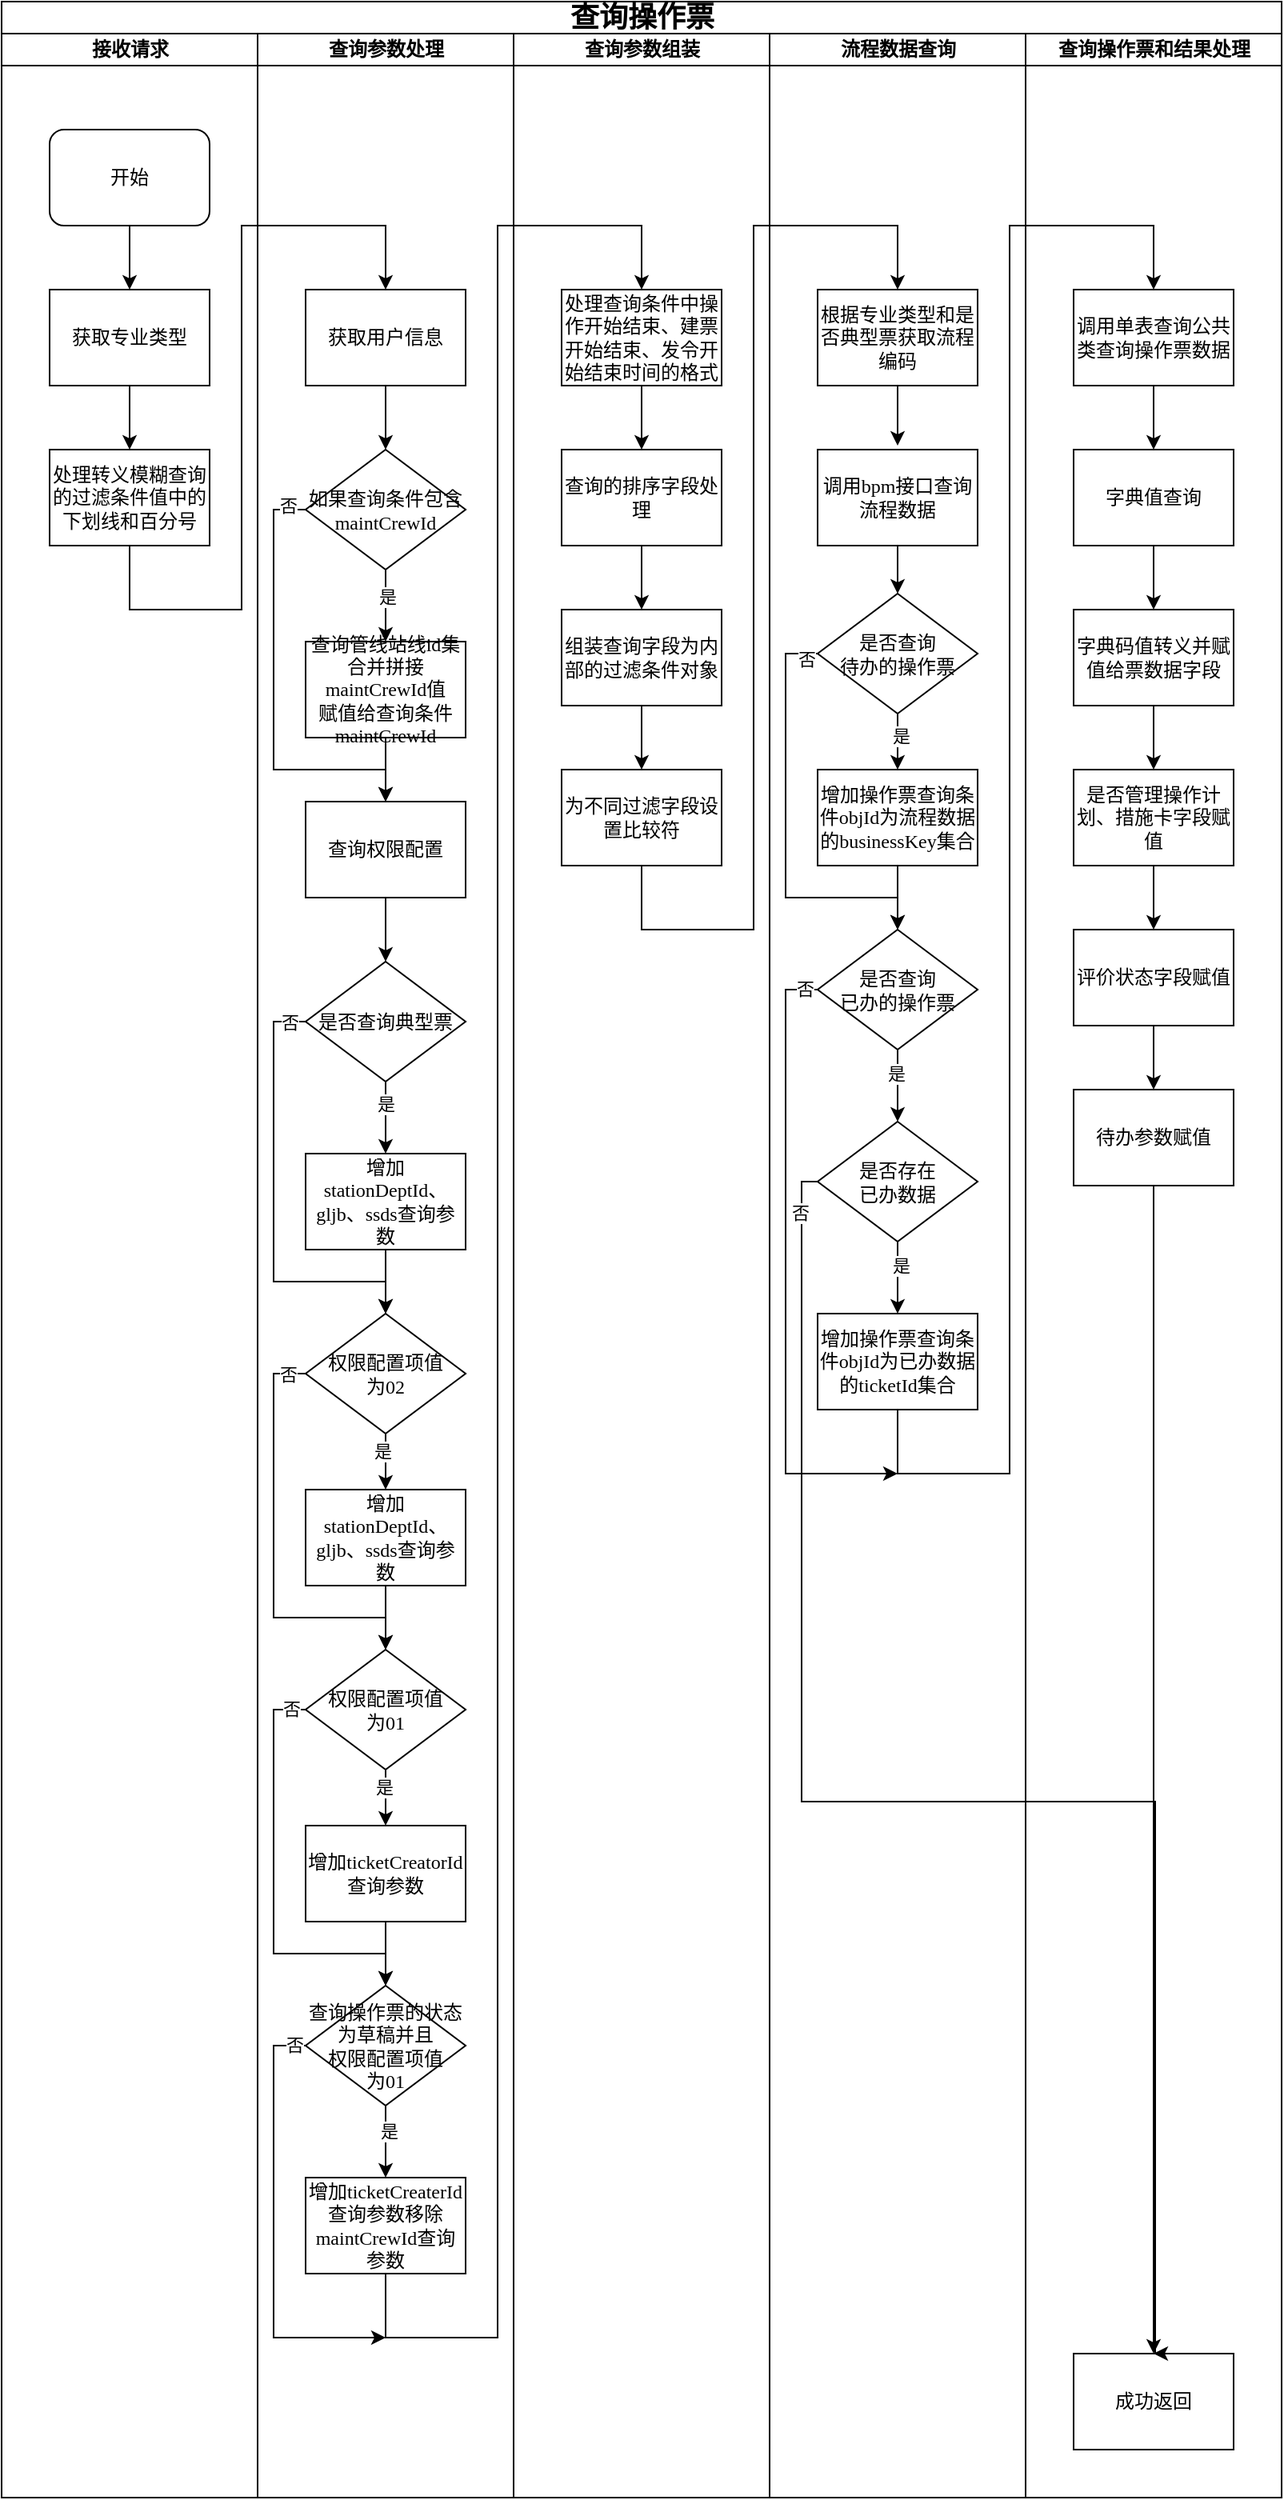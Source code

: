 <mxfile version="26.2.4">
  <diagram name="第 1 页" id="e4W_3sR-a_VoUOlLeuCO">
    <mxGraphModel dx="1044" dy="562" grid="1" gridSize="10" guides="1" tooltips="1" connect="1" arrows="1" fold="1" page="1" pageScale="1" pageWidth="827" pageHeight="1169" math="0" shadow="0">
      <root>
        <mxCell id="0" />
        <mxCell id="1" parent="0" />
        <mxCell id="TI9ZjkQTnFcf6npP82LY-1" value="&lt;font style=&quot;font-size: 18px;&quot;&gt;查询操作票&lt;/font&gt;" style="swimlane;html=1;childLayout=stackLayout;startSize=20;rounded=0;shadow=0;labelBackgroundColor=none;strokeWidth=1;fontFamily=Verdana;fontSize=8;align=center;" vertex="1" parent="1">
          <mxGeometry x="70" y="30" width="800" height="1560" as="geometry" />
        </mxCell>
        <mxCell id="TI9ZjkQTnFcf6npP82LY-2" value="接收请求" style="swimlane;html=1;startSize=20;" vertex="1" parent="TI9ZjkQTnFcf6npP82LY-1">
          <mxGeometry y="20" width="160" height="1540" as="geometry">
            <mxRectangle y="20" width="40" height="730" as="alternateBounds" />
          </mxGeometry>
        </mxCell>
        <mxCell id="TI9ZjkQTnFcf6npP82LY-3" style="edgeStyle=orthogonalEdgeStyle;rounded=0;orthogonalLoop=1;jettySize=auto;html=1;exitX=0.5;exitY=1;exitDx=0;exitDy=0;entryX=0.5;entryY=0;entryDx=0;entryDy=0;" edge="1" parent="TI9ZjkQTnFcf6npP82LY-2" source="TI9ZjkQTnFcf6npP82LY-4" target="TI9ZjkQTnFcf6npP82LY-10">
          <mxGeometry relative="1" as="geometry">
            <mxPoint x="70" y="167.5" as="targetPoint" />
          </mxGeometry>
        </mxCell>
        <mxCell id="TI9ZjkQTnFcf6npP82LY-4" value="&lt;font style=&quot;font-size: 12px;&quot;&gt;开始&lt;/font&gt;" style="rounded=1;whiteSpace=wrap;html=1;shadow=0;labelBackgroundColor=none;strokeWidth=1;fontFamily=Verdana;fontSize=8;align=center;" vertex="1" parent="TI9ZjkQTnFcf6npP82LY-2">
          <mxGeometry x="30" y="60" width="100" height="60" as="geometry" />
        </mxCell>
        <mxCell id="TI9ZjkQTnFcf6npP82LY-134" style="edgeStyle=orthogonalEdgeStyle;rounded=0;orthogonalLoop=1;jettySize=auto;html=1;exitX=0.5;exitY=1;exitDx=0;exitDy=0;entryX=0.5;entryY=0;entryDx=0;entryDy=0;" edge="1" parent="TI9ZjkQTnFcf6npP82LY-2" source="TI9ZjkQTnFcf6npP82LY-10" target="TI9ZjkQTnFcf6npP82LY-68">
          <mxGeometry relative="1" as="geometry" />
        </mxCell>
        <mxCell id="TI9ZjkQTnFcf6npP82LY-10" value="&lt;span style=&quot;font-size: 12px;&quot;&gt;获取专业类型&lt;/span&gt;" style="whiteSpace=wrap;html=1;fontSize=8;fontFamily=Verdana;rounded=0;shadow=0;labelBackgroundColor=none;strokeWidth=1;" vertex="1" parent="TI9ZjkQTnFcf6npP82LY-2">
          <mxGeometry x="30" y="160" width="100" height="60" as="geometry" />
        </mxCell>
        <mxCell id="TI9ZjkQTnFcf6npP82LY-68" value="&lt;div&gt;&lt;span style=&quot;font-size: 12px; background-color: transparent; color: light-dark(rgb(0, 0, 0), rgb(255, 255, 255));&quot;&gt;处理转义模糊查询的过滤条件值中的下划线和百分号&lt;/span&gt;&lt;/div&gt;" style="whiteSpace=wrap;html=1;fontSize=8;fontFamily=Verdana;rounded=0;shadow=0;labelBackgroundColor=none;strokeWidth=1;" vertex="1" parent="TI9ZjkQTnFcf6npP82LY-2">
          <mxGeometry x="30" y="260" width="100" height="60" as="geometry" />
        </mxCell>
        <mxCell id="TI9ZjkQTnFcf6npP82LY-11" value="查询参数处理" style="swimlane;html=1;startSize=20;" vertex="1" parent="TI9ZjkQTnFcf6npP82LY-1">
          <mxGeometry x="160" y="20" width="160" height="1540" as="geometry" />
        </mxCell>
        <mxCell id="TI9ZjkQTnFcf6npP82LY-108" style="edgeStyle=orthogonalEdgeStyle;rounded=0;orthogonalLoop=1;jettySize=auto;html=1;exitX=0.5;exitY=1;exitDx=0;exitDy=0;" edge="1" parent="TI9ZjkQTnFcf6npP82LY-11" source="TI9ZjkQTnFcf6npP82LY-69" target="TI9ZjkQTnFcf6npP82LY-107">
          <mxGeometry relative="1" as="geometry" />
        </mxCell>
        <mxCell id="TI9ZjkQTnFcf6npP82LY-69" value="&lt;span style=&quot;font-size: 12px;&quot;&gt;获取用户信息&lt;/span&gt;" style="whiteSpace=wrap;html=1;fontSize=8;fontFamily=Verdana;rounded=0;shadow=0;labelBackgroundColor=none;strokeWidth=1;" vertex="1" parent="TI9ZjkQTnFcf6npP82LY-11">
          <mxGeometry x="30" y="160" width="100" height="60" as="geometry" />
        </mxCell>
        <mxCell id="TI9ZjkQTnFcf6npP82LY-77" style="edgeStyle=orthogonalEdgeStyle;rounded=0;orthogonalLoop=1;jettySize=auto;html=1;exitX=0.5;exitY=1;exitDx=0;exitDy=0;entryX=0.5;entryY=0;entryDx=0;entryDy=0;" edge="1" parent="TI9ZjkQTnFcf6npP82LY-11" source="TI9ZjkQTnFcf6npP82LY-73" target="TI9ZjkQTnFcf6npP82LY-76">
          <mxGeometry relative="1" as="geometry" />
        </mxCell>
        <mxCell id="TI9ZjkQTnFcf6npP82LY-73" value="&lt;span style=&quot;font-size: 12px;&quot;&gt;查询权限配置&lt;/span&gt;" style="whiteSpace=wrap;html=1;fontSize=8;fontFamily=Verdana;rounded=0;shadow=0;labelBackgroundColor=none;strokeWidth=1;" vertex="1" parent="TI9ZjkQTnFcf6npP82LY-11">
          <mxGeometry x="30" y="480" width="100" height="60" as="geometry" />
        </mxCell>
        <mxCell id="TI9ZjkQTnFcf6npP82LY-79" style="edgeStyle=orthogonalEdgeStyle;rounded=0;orthogonalLoop=1;jettySize=auto;html=1;exitX=0.5;exitY=1;exitDx=0;exitDy=0;" edge="1" parent="TI9ZjkQTnFcf6npP82LY-11" source="TI9ZjkQTnFcf6npP82LY-76" target="TI9ZjkQTnFcf6npP82LY-78">
          <mxGeometry relative="1" as="geometry" />
        </mxCell>
        <mxCell id="TI9ZjkQTnFcf6npP82LY-80" value="是" style="edgeLabel;html=1;align=center;verticalAlign=middle;resizable=0;points=[];" vertex="1" connectable="0" parent="TI9ZjkQTnFcf6npP82LY-79">
          <mxGeometry x="-0.396" relative="1" as="geometry">
            <mxPoint as="offset" />
          </mxGeometry>
        </mxCell>
        <mxCell id="TI9ZjkQTnFcf6npP82LY-86" style="edgeStyle=orthogonalEdgeStyle;rounded=0;orthogonalLoop=1;jettySize=auto;html=1;exitX=0;exitY=0.5;exitDx=0;exitDy=0;entryX=0.5;entryY=0;entryDx=0;entryDy=0;" edge="1" parent="TI9ZjkQTnFcf6npP82LY-11" source="TI9ZjkQTnFcf6npP82LY-76" target="TI9ZjkQTnFcf6npP82LY-82">
          <mxGeometry relative="1" as="geometry">
            <mxPoint x="80" y="910" as="targetPoint" />
            <Array as="points">
              <mxPoint x="10" y="618" />
              <mxPoint x="10" y="780" />
              <mxPoint x="80" y="780" />
            </Array>
          </mxGeometry>
        </mxCell>
        <mxCell id="TI9ZjkQTnFcf6npP82LY-87" value="否" style="edgeLabel;html=1;align=center;verticalAlign=middle;resizable=0;points=[];" vertex="1" connectable="0" parent="TI9ZjkQTnFcf6npP82LY-86">
          <mxGeometry x="-0.922" relative="1" as="geometry">
            <mxPoint as="offset" />
          </mxGeometry>
        </mxCell>
        <mxCell id="TI9ZjkQTnFcf6npP82LY-76" value="&lt;span style=&quot;font-size: 12px;&quot;&gt;是否查询典型票&lt;/span&gt;" style="rhombus;whiteSpace=wrap;html=1;rounded=0;shadow=0;labelBackgroundColor=none;strokeWidth=1;fontFamily=Verdana;fontSize=8;align=center;" vertex="1" parent="TI9ZjkQTnFcf6npP82LY-11">
          <mxGeometry x="30" y="580" width="100" height="75" as="geometry" />
        </mxCell>
        <mxCell id="TI9ZjkQTnFcf6npP82LY-83" style="edgeStyle=orthogonalEdgeStyle;rounded=0;orthogonalLoop=1;jettySize=auto;html=1;exitX=0.5;exitY=1;exitDx=0;exitDy=0;" edge="1" parent="TI9ZjkQTnFcf6npP82LY-11" source="TI9ZjkQTnFcf6npP82LY-78" target="TI9ZjkQTnFcf6npP82LY-82">
          <mxGeometry relative="1" as="geometry" />
        </mxCell>
        <mxCell id="TI9ZjkQTnFcf6npP82LY-78" value="&lt;span style=&quot;font-size: 12px;&quot;&gt;增加stationDeptId、gljb、ssds查询参数&lt;/span&gt;" style="whiteSpace=wrap;html=1;fontSize=8;fontFamily=Verdana;rounded=0;shadow=0;labelBackgroundColor=none;strokeWidth=1;" vertex="1" parent="TI9ZjkQTnFcf6npP82LY-11">
          <mxGeometry x="30" y="700" width="100" height="60" as="geometry" />
        </mxCell>
        <mxCell id="TI9ZjkQTnFcf6npP82LY-85" style="edgeStyle=orthogonalEdgeStyle;rounded=0;orthogonalLoop=1;jettySize=auto;html=1;exitX=0.5;exitY=1;exitDx=0;exitDy=0;" edge="1" parent="TI9ZjkQTnFcf6npP82LY-11" source="TI9ZjkQTnFcf6npP82LY-82">
          <mxGeometry relative="1" as="geometry">
            <mxPoint x="80" y="910" as="targetPoint" />
          </mxGeometry>
        </mxCell>
        <mxCell id="TI9ZjkQTnFcf6npP82LY-92" value="是" style="edgeLabel;html=1;align=center;verticalAlign=middle;resizable=0;points=[];" vertex="1" connectable="0" parent="TI9ZjkQTnFcf6npP82LY-85">
          <mxGeometry x="-0.394" y="-2" relative="1" as="geometry">
            <mxPoint as="offset" />
          </mxGeometry>
        </mxCell>
        <mxCell id="TI9ZjkQTnFcf6npP82LY-91" style="edgeStyle=orthogonalEdgeStyle;rounded=0;orthogonalLoop=1;jettySize=auto;html=1;exitX=0;exitY=0.5;exitDx=0;exitDy=0;entryX=0.5;entryY=0;entryDx=0;entryDy=0;" edge="1" parent="TI9ZjkQTnFcf6npP82LY-11" source="TI9ZjkQTnFcf6npP82LY-82" target="TI9ZjkQTnFcf6npP82LY-88">
          <mxGeometry relative="1" as="geometry">
            <Array as="points">
              <mxPoint x="10" y="838" />
              <mxPoint x="10" y="990" />
              <mxPoint x="80" y="990" />
            </Array>
          </mxGeometry>
        </mxCell>
        <mxCell id="TI9ZjkQTnFcf6npP82LY-93" value="否" style="edgeLabel;html=1;align=center;verticalAlign=middle;resizable=0;points=[];" vertex="1" connectable="0" parent="TI9ZjkQTnFcf6npP82LY-91">
          <mxGeometry x="-0.912" relative="1" as="geometry">
            <mxPoint as="offset" />
          </mxGeometry>
        </mxCell>
        <mxCell id="TI9ZjkQTnFcf6npP82LY-82" value="&lt;span style=&quot;font-size: 12px;&quot;&gt;权限配置项值&lt;/span&gt;&lt;div&gt;&lt;span style=&quot;font-size: 12px;&quot;&gt;为02&lt;/span&gt;&lt;/div&gt;" style="rhombus;whiteSpace=wrap;html=1;rounded=0;shadow=0;labelBackgroundColor=none;strokeWidth=1;fontFamily=Verdana;fontSize=8;align=center;" vertex="1" parent="TI9ZjkQTnFcf6npP82LY-11">
          <mxGeometry x="30" y="800" width="100" height="75" as="geometry" />
        </mxCell>
        <mxCell id="TI9ZjkQTnFcf6npP82LY-89" style="edgeStyle=orthogonalEdgeStyle;rounded=0;orthogonalLoop=1;jettySize=auto;html=1;exitX=0.5;exitY=1;exitDx=0;exitDy=0;entryX=0.5;entryY=0;entryDx=0;entryDy=0;" edge="1" parent="TI9ZjkQTnFcf6npP82LY-11" source="TI9ZjkQTnFcf6npP82LY-84" target="TI9ZjkQTnFcf6npP82LY-88">
          <mxGeometry relative="1" as="geometry" />
        </mxCell>
        <mxCell id="TI9ZjkQTnFcf6npP82LY-84" value="&lt;span style=&quot;font-size: 12px;&quot;&gt;增加stationDeptId、gljb、ssds查询参数&lt;/span&gt;" style="whiteSpace=wrap;html=1;fontSize=8;fontFamily=Verdana;rounded=0;shadow=0;labelBackgroundColor=none;strokeWidth=1;" vertex="1" parent="TI9ZjkQTnFcf6npP82LY-11">
          <mxGeometry x="30" y="910" width="100" height="60" as="geometry" />
        </mxCell>
        <mxCell id="TI9ZjkQTnFcf6npP82LY-94" style="edgeStyle=orthogonalEdgeStyle;rounded=0;orthogonalLoop=1;jettySize=auto;html=1;exitX=0.5;exitY=1;exitDx=0;exitDy=0;entryX=0.5;entryY=0;entryDx=0;entryDy=0;" edge="1" parent="TI9ZjkQTnFcf6npP82LY-11" source="TI9ZjkQTnFcf6npP82LY-88" target="TI9ZjkQTnFcf6npP82LY-90">
          <mxGeometry relative="1" as="geometry" />
        </mxCell>
        <mxCell id="TI9ZjkQTnFcf6npP82LY-95" value="是" style="edgeLabel;html=1;align=center;verticalAlign=middle;resizable=0;points=[];" vertex="1" connectable="0" parent="TI9ZjkQTnFcf6npP82LY-94">
          <mxGeometry x="-0.394" y="-1" relative="1" as="geometry">
            <mxPoint as="offset" />
          </mxGeometry>
        </mxCell>
        <mxCell id="TI9ZjkQTnFcf6npP82LY-98" style="edgeStyle=orthogonalEdgeStyle;rounded=0;orthogonalLoop=1;jettySize=auto;html=1;exitX=0;exitY=0.5;exitDx=0;exitDy=0;entryX=0.5;entryY=0;entryDx=0;entryDy=0;" edge="1" parent="TI9ZjkQTnFcf6npP82LY-11" source="TI9ZjkQTnFcf6npP82LY-88" target="TI9ZjkQTnFcf6npP82LY-96">
          <mxGeometry relative="1" as="geometry">
            <Array as="points">
              <mxPoint x="10" y="1048" />
              <mxPoint x="10" y="1200" />
              <mxPoint x="80" y="1200" />
            </Array>
          </mxGeometry>
        </mxCell>
        <mxCell id="TI9ZjkQTnFcf6npP82LY-99" value="否" style="edgeLabel;html=1;align=center;verticalAlign=middle;resizable=0;points=[];" vertex="1" connectable="0" parent="TI9ZjkQTnFcf6npP82LY-98">
          <mxGeometry x="-0.927" y="-1" relative="1" as="geometry">
            <mxPoint as="offset" />
          </mxGeometry>
        </mxCell>
        <mxCell id="TI9ZjkQTnFcf6npP82LY-88" value="&lt;span style=&quot;font-size: 12px;&quot;&gt;权限配置项值&lt;/span&gt;&lt;div&gt;&lt;span style=&quot;font-size: 12px;&quot;&gt;为01&lt;/span&gt;&lt;/div&gt;" style="rhombus;whiteSpace=wrap;html=1;rounded=0;shadow=0;labelBackgroundColor=none;strokeWidth=1;fontFamily=Verdana;fontSize=8;align=center;" vertex="1" parent="TI9ZjkQTnFcf6npP82LY-11">
          <mxGeometry x="30" y="1010" width="100" height="75" as="geometry" />
        </mxCell>
        <mxCell id="TI9ZjkQTnFcf6npP82LY-97" style="edgeStyle=orthogonalEdgeStyle;rounded=0;orthogonalLoop=1;jettySize=auto;html=1;exitX=0.5;exitY=1;exitDx=0;exitDy=0;entryX=0.5;entryY=0;entryDx=0;entryDy=0;" edge="1" parent="TI9ZjkQTnFcf6npP82LY-11" source="TI9ZjkQTnFcf6npP82LY-90" target="TI9ZjkQTnFcf6npP82LY-96">
          <mxGeometry relative="1" as="geometry" />
        </mxCell>
        <mxCell id="TI9ZjkQTnFcf6npP82LY-90" value="&lt;span style=&quot;font-size: 12px;&quot;&gt;增加ticketCreatorId查询参数&lt;/span&gt;" style="whiteSpace=wrap;html=1;fontSize=8;fontFamily=Verdana;rounded=0;shadow=0;labelBackgroundColor=none;strokeWidth=1;" vertex="1" parent="TI9ZjkQTnFcf6npP82LY-11">
          <mxGeometry x="30" y="1120" width="100" height="60" as="geometry" />
        </mxCell>
        <mxCell id="TI9ZjkQTnFcf6npP82LY-101" style="edgeStyle=orthogonalEdgeStyle;rounded=0;orthogonalLoop=1;jettySize=auto;html=1;exitX=0.5;exitY=1;exitDx=0;exitDy=0;entryX=0.5;entryY=0;entryDx=0;entryDy=0;" edge="1" parent="TI9ZjkQTnFcf6npP82LY-11" source="TI9ZjkQTnFcf6npP82LY-96" target="TI9ZjkQTnFcf6npP82LY-100">
          <mxGeometry relative="1" as="geometry" />
        </mxCell>
        <mxCell id="TI9ZjkQTnFcf6npP82LY-102" value="是" style="edgeLabel;html=1;align=center;verticalAlign=middle;resizable=0;points=[];" vertex="1" connectable="0" parent="TI9ZjkQTnFcf6npP82LY-101">
          <mxGeometry x="-0.307" y="2" relative="1" as="geometry">
            <mxPoint as="offset" />
          </mxGeometry>
        </mxCell>
        <mxCell id="TI9ZjkQTnFcf6npP82LY-105" style="edgeStyle=orthogonalEdgeStyle;rounded=0;orthogonalLoop=1;jettySize=auto;html=1;exitX=0;exitY=0.5;exitDx=0;exitDy=0;" edge="1" parent="TI9ZjkQTnFcf6npP82LY-11" source="TI9ZjkQTnFcf6npP82LY-96">
          <mxGeometry relative="1" as="geometry">
            <mxPoint x="80" y="1440" as="targetPoint" />
            <Array as="points">
              <mxPoint x="10" y="1258" />
              <mxPoint x="10" y="1440" />
            </Array>
          </mxGeometry>
        </mxCell>
        <mxCell id="TI9ZjkQTnFcf6npP82LY-106" value="否" style="edgeLabel;html=1;align=center;verticalAlign=middle;resizable=0;points=[];" vertex="1" connectable="0" parent="TI9ZjkQTnFcf6npP82LY-105">
          <mxGeometry x="-0.944" y="-1" relative="1" as="geometry">
            <mxPoint as="offset" />
          </mxGeometry>
        </mxCell>
        <mxCell id="TI9ZjkQTnFcf6npP82LY-96" value="&lt;span style=&quot;font-size: 12px;&quot;&gt;查询操作票的状态为草稿并且&lt;/span&gt;&lt;div&gt;&lt;span style=&quot;font-size: 12px;&quot;&gt;权限配置项值&lt;/span&gt;&lt;div&gt;&lt;span style=&quot;font-size: 12px;&quot;&gt;为01&lt;/span&gt;&lt;/div&gt;&lt;/div&gt;" style="rhombus;whiteSpace=wrap;html=1;rounded=0;shadow=0;labelBackgroundColor=none;strokeWidth=1;fontFamily=Verdana;fontSize=8;align=center;" vertex="1" parent="TI9ZjkQTnFcf6npP82LY-11">
          <mxGeometry x="30" y="1220" width="100" height="75" as="geometry" />
        </mxCell>
        <mxCell id="TI9ZjkQTnFcf6npP82LY-100" value="&lt;span style=&quot;font-size: 12px;&quot;&gt;增加&lt;/span&gt;&lt;span style=&quot;background-color: transparent; color: light-dark(rgb(0, 0, 0), rgb(255, 255, 255)); font-size: 12px;&quot;&gt;ticketCreaterId查询参数&lt;/span&gt;&lt;span style=&quot;background-color: transparent; color: light-dark(rgb(0, 0, 0), rgb(255, 255, 255)); font-size: 12px;&quot;&gt;移除maintCrewId查询参数&lt;/span&gt;" style="whiteSpace=wrap;html=1;fontSize=8;fontFamily=Verdana;rounded=0;shadow=0;labelBackgroundColor=none;strokeWidth=1;" vertex="1" parent="TI9ZjkQTnFcf6npP82LY-11">
          <mxGeometry x="30" y="1340" width="100" height="60" as="geometry" />
        </mxCell>
        <mxCell id="TI9ZjkQTnFcf6npP82LY-111" style="edgeStyle=orthogonalEdgeStyle;rounded=0;orthogonalLoop=1;jettySize=auto;html=1;exitX=0.5;exitY=1;exitDx=0;exitDy=0;" edge="1" parent="TI9ZjkQTnFcf6npP82LY-11" source="TI9ZjkQTnFcf6npP82LY-107" target="TI9ZjkQTnFcf6npP82LY-110">
          <mxGeometry relative="1" as="geometry" />
        </mxCell>
        <mxCell id="TI9ZjkQTnFcf6npP82LY-112" value="是" style="edgeLabel;html=1;align=center;verticalAlign=middle;resizable=0;points=[];" vertex="1" connectable="0" parent="TI9ZjkQTnFcf6npP82LY-111">
          <mxGeometry x="-0.271" y="1" relative="1" as="geometry">
            <mxPoint as="offset" />
          </mxGeometry>
        </mxCell>
        <mxCell id="TI9ZjkQTnFcf6npP82LY-117" style="edgeStyle=orthogonalEdgeStyle;rounded=0;orthogonalLoop=1;jettySize=auto;html=1;exitX=0;exitY=0.5;exitDx=0;exitDy=0;entryX=0.5;entryY=0;entryDx=0;entryDy=0;" edge="1" parent="TI9ZjkQTnFcf6npP82LY-11" source="TI9ZjkQTnFcf6npP82LY-107" target="TI9ZjkQTnFcf6npP82LY-73">
          <mxGeometry relative="1" as="geometry">
            <Array as="points">
              <mxPoint x="10" y="298" />
              <mxPoint x="10" y="460" />
              <mxPoint x="80" y="460" />
            </Array>
          </mxGeometry>
        </mxCell>
        <mxCell id="TI9ZjkQTnFcf6npP82LY-118" value="否" style="edgeLabel;html=1;align=center;verticalAlign=middle;resizable=0;points=[];" vertex="1" connectable="0" parent="TI9ZjkQTnFcf6npP82LY-117">
          <mxGeometry x="-0.915" y="-3" relative="1" as="geometry">
            <mxPoint as="offset" />
          </mxGeometry>
        </mxCell>
        <mxCell id="TI9ZjkQTnFcf6npP82LY-107" value="&lt;span style=&quot;font-size: 12px;&quot;&gt;如果查询条件包含&lt;/span&gt;&lt;div&gt;&lt;span style=&quot;font-size: 12px;&quot;&gt;maintCrewId&lt;/span&gt;&lt;/div&gt;" style="rhombus;whiteSpace=wrap;html=1;rounded=0;shadow=0;labelBackgroundColor=none;strokeWidth=1;fontFamily=Verdana;fontSize=8;align=center;" vertex="1" parent="TI9ZjkQTnFcf6npP82LY-11">
          <mxGeometry x="30" y="260" width="100" height="75" as="geometry" />
        </mxCell>
        <mxCell id="TI9ZjkQTnFcf6npP82LY-116" style="edgeStyle=orthogonalEdgeStyle;rounded=0;orthogonalLoop=1;jettySize=auto;html=1;exitX=0.5;exitY=1;exitDx=0;exitDy=0;entryX=0.5;entryY=0;entryDx=0;entryDy=0;" edge="1" parent="TI9ZjkQTnFcf6npP82LY-11" source="TI9ZjkQTnFcf6npP82LY-110" target="TI9ZjkQTnFcf6npP82LY-73">
          <mxGeometry relative="1" as="geometry" />
        </mxCell>
        <mxCell id="TI9ZjkQTnFcf6npP82LY-110" value="&lt;span style=&quot;font-size: 12px;&quot;&gt;查询管线站线id集合&lt;/span&gt;&lt;span style=&quot;font-size: 12px; background-color: transparent; color: light-dark(rgb(0, 0, 0), rgb(255, 255, 255));&quot;&gt;并拼接&lt;/span&gt;&lt;span style=&quot;font-size: 12px;&quot;&gt;maintCrewId值&lt;/span&gt;&lt;div&gt;&lt;span style=&quot;font-size: 12px;&quot;&gt;赋值给查询条件&lt;/span&gt;&lt;span style=&quot;font-size: 12px; background-color: transparent; color: light-dark(rgb(0, 0, 0), rgb(255, 255, 255));&quot;&gt;maintCrewId&lt;/span&gt;&lt;/div&gt;" style="whiteSpace=wrap;html=1;fontSize=8;fontFamily=Verdana;rounded=0;shadow=0;labelBackgroundColor=none;strokeWidth=1;" vertex="1" parent="TI9ZjkQTnFcf6npP82LY-11">
          <mxGeometry x="30" y="380" width="100" height="60" as="geometry" />
        </mxCell>
        <mxCell id="TI9ZjkQTnFcf6npP82LY-21" value="查询参数组装" style="swimlane;html=1;startSize=20;" vertex="1" parent="TI9ZjkQTnFcf6npP82LY-1">
          <mxGeometry x="320" y="20" width="160" height="1540" as="geometry" />
        </mxCell>
        <mxCell id="TI9ZjkQTnFcf6npP82LY-120" style="edgeStyle=orthogonalEdgeStyle;rounded=0;orthogonalLoop=1;jettySize=auto;html=1;exitX=0.5;exitY=1;exitDx=0;exitDy=0;" edge="1" parent="TI9ZjkQTnFcf6npP82LY-21" source="TI9ZjkQTnFcf6npP82LY-103" target="TI9ZjkQTnFcf6npP82LY-119">
          <mxGeometry relative="1" as="geometry" />
        </mxCell>
        <mxCell id="TI9ZjkQTnFcf6npP82LY-103" value="&lt;span style=&quot;font-size: 12px;&quot;&gt;处理查询条件中操作开始结束、建票开始结束、发令开始结束时间的格式&lt;/span&gt;" style="whiteSpace=wrap;html=1;fontSize=8;fontFamily=Verdana;rounded=0;shadow=0;labelBackgroundColor=none;strokeWidth=1;" vertex="1" parent="TI9ZjkQTnFcf6npP82LY-21">
          <mxGeometry x="30" y="160" width="100" height="60" as="geometry" />
        </mxCell>
        <mxCell id="TI9ZjkQTnFcf6npP82LY-122" style="edgeStyle=orthogonalEdgeStyle;rounded=0;orthogonalLoop=1;jettySize=auto;html=1;exitX=0.5;exitY=1;exitDx=0;exitDy=0;entryX=0.5;entryY=0;entryDx=0;entryDy=0;" edge="1" parent="TI9ZjkQTnFcf6npP82LY-21" source="TI9ZjkQTnFcf6npP82LY-119" target="TI9ZjkQTnFcf6npP82LY-121">
          <mxGeometry relative="1" as="geometry" />
        </mxCell>
        <mxCell id="TI9ZjkQTnFcf6npP82LY-119" value="&lt;span style=&quot;font-size: 12px;&quot;&gt;查询的排序字段&lt;/span&gt;&lt;span style=&quot;font-size: 12px;&quot;&gt;处理&lt;/span&gt;" style="whiteSpace=wrap;html=1;fontSize=8;fontFamily=Verdana;rounded=0;shadow=0;labelBackgroundColor=none;strokeWidth=1;" vertex="1" parent="TI9ZjkQTnFcf6npP82LY-21">
          <mxGeometry x="30" y="260" width="100" height="60" as="geometry" />
        </mxCell>
        <mxCell id="TI9ZjkQTnFcf6npP82LY-130" style="edgeStyle=orthogonalEdgeStyle;rounded=0;orthogonalLoop=1;jettySize=auto;html=1;exitX=0.5;exitY=1;exitDx=0;exitDy=0;" edge="1" parent="TI9ZjkQTnFcf6npP82LY-21" source="TI9ZjkQTnFcf6npP82LY-121" target="TI9ZjkQTnFcf6npP82LY-129">
          <mxGeometry relative="1" as="geometry" />
        </mxCell>
        <mxCell id="TI9ZjkQTnFcf6npP82LY-121" value="&lt;span style=&quot;font-size: 12px;&quot;&gt;组装查询字段为内部的过滤条件对象&lt;/span&gt;" style="whiteSpace=wrap;html=1;fontSize=8;fontFamily=Verdana;rounded=0;shadow=0;labelBackgroundColor=none;strokeWidth=1;" vertex="1" parent="TI9ZjkQTnFcf6npP82LY-21">
          <mxGeometry x="30" y="360" width="100" height="60" as="geometry" />
        </mxCell>
        <mxCell id="TI9ZjkQTnFcf6npP82LY-129" value="&lt;span style=&quot;font-size: 12px;&quot;&gt;为不同过滤字段设置比较符&lt;/span&gt;" style="whiteSpace=wrap;html=1;fontSize=8;fontFamily=Verdana;rounded=0;shadow=0;labelBackgroundColor=none;strokeWidth=1;" vertex="1" parent="TI9ZjkQTnFcf6npP82LY-21">
          <mxGeometry x="30" y="460" width="100" height="60" as="geometry" />
        </mxCell>
        <mxCell id="TI9ZjkQTnFcf6npP82LY-29" value="流程数据查询" style="swimlane;html=1;startSize=20;" vertex="1" parent="TI9ZjkQTnFcf6npP82LY-1">
          <mxGeometry x="480" y="20" width="160" height="1540" as="geometry" />
        </mxCell>
        <mxCell id="TI9ZjkQTnFcf6npP82LY-133" style="edgeStyle=orthogonalEdgeStyle;rounded=0;orthogonalLoop=1;jettySize=auto;html=1;exitX=0.5;exitY=1;exitDx=0;exitDy=0;entryX=0.5;entryY=0;entryDx=0;entryDy=0;" edge="1" parent="TI9ZjkQTnFcf6npP82LY-29" source="TI9ZjkQTnFcf6npP82LY-131">
          <mxGeometry relative="1" as="geometry">
            <mxPoint x="80" y="257.5" as="targetPoint" />
          </mxGeometry>
        </mxCell>
        <mxCell id="TI9ZjkQTnFcf6npP82LY-131" value="&lt;span style=&quot;font-size: 12px;&quot;&gt;根据专业类型和是否典型票获取流程编码&lt;/span&gt;" style="whiteSpace=wrap;html=1;fontSize=8;fontFamily=Verdana;rounded=0;shadow=0;labelBackgroundColor=none;strokeWidth=1;" vertex="1" parent="TI9ZjkQTnFcf6npP82LY-29">
          <mxGeometry x="30" y="160" width="100" height="60" as="geometry" />
        </mxCell>
        <mxCell id="TI9ZjkQTnFcf6npP82LY-140" style="edgeStyle=orthogonalEdgeStyle;rounded=0;orthogonalLoop=1;jettySize=auto;html=1;exitX=0.5;exitY=1;exitDx=0;exitDy=0;entryX=0.5;entryY=0;entryDx=0;entryDy=0;" edge="1" parent="TI9ZjkQTnFcf6npP82LY-29" source="TI9ZjkQTnFcf6npP82LY-136" target="TI9ZjkQTnFcf6npP82LY-137">
          <mxGeometry relative="1" as="geometry" />
        </mxCell>
        <mxCell id="TI9ZjkQTnFcf6npP82LY-136" value="&lt;span style=&quot;font-size: 12px;&quot;&gt;调用bpm接口查询流程数据&lt;/span&gt;" style="whiteSpace=wrap;html=1;fontSize=8;fontFamily=Verdana;rounded=0;shadow=0;labelBackgroundColor=none;strokeWidth=1;" vertex="1" parent="TI9ZjkQTnFcf6npP82LY-29">
          <mxGeometry x="30" y="260" width="100" height="60" as="geometry" />
        </mxCell>
        <mxCell id="TI9ZjkQTnFcf6npP82LY-139" style="edgeStyle=orthogonalEdgeStyle;rounded=0;orthogonalLoop=1;jettySize=auto;html=1;exitX=0.5;exitY=1;exitDx=0;exitDy=0;entryX=0.5;entryY=0;entryDx=0;entryDy=0;" edge="1" parent="TI9ZjkQTnFcf6npP82LY-29" source="TI9ZjkQTnFcf6npP82LY-137" target="TI9ZjkQTnFcf6npP82LY-138">
          <mxGeometry relative="1" as="geometry" />
        </mxCell>
        <mxCell id="TI9ZjkQTnFcf6npP82LY-141" value="是" style="edgeLabel;html=1;align=center;verticalAlign=middle;resizable=0;points=[];" vertex="1" connectable="0" parent="TI9ZjkQTnFcf6npP82LY-139">
          <mxGeometry x="-0.211" y="2" relative="1" as="geometry">
            <mxPoint as="offset" />
          </mxGeometry>
        </mxCell>
        <mxCell id="TI9ZjkQTnFcf6npP82LY-144" style="edgeStyle=orthogonalEdgeStyle;rounded=0;orthogonalLoop=1;jettySize=auto;html=1;exitX=0;exitY=0.5;exitDx=0;exitDy=0;entryX=0.5;entryY=0;entryDx=0;entryDy=0;" edge="1" parent="TI9ZjkQTnFcf6npP82LY-29" source="TI9ZjkQTnFcf6npP82LY-137" target="TI9ZjkQTnFcf6npP82LY-142">
          <mxGeometry relative="1" as="geometry">
            <Array as="points">
              <mxPoint x="10" y="388" />
              <mxPoint x="10" y="540" />
              <mxPoint x="80" y="540" />
            </Array>
          </mxGeometry>
        </mxCell>
        <mxCell id="TI9ZjkQTnFcf6npP82LY-145" value="否" style="edgeLabel;html=1;align=center;verticalAlign=middle;resizable=0;points=[];" vertex="1" connectable="0" parent="TI9ZjkQTnFcf6npP82LY-144">
          <mxGeometry x="-0.942" y="3" relative="1" as="geometry">
            <mxPoint as="offset" />
          </mxGeometry>
        </mxCell>
        <mxCell id="TI9ZjkQTnFcf6npP82LY-137" value="&lt;span style=&quot;font-size: 12px;&quot;&gt;是否查询&lt;/span&gt;&lt;div&gt;&lt;span style=&quot;font-size: 12px;&quot;&gt;待办的操作票&lt;/span&gt;&lt;/div&gt;" style="rhombus;whiteSpace=wrap;html=1;rounded=0;shadow=0;labelBackgroundColor=none;strokeWidth=1;fontFamily=Verdana;fontSize=8;align=center;" vertex="1" parent="TI9ZjkQTnFcf6npP82LY-29">
          <mxGeometry x="30" y="350" width="100" height="75" as="geometry" />
        </mxCell>
        <mxCell id="TI9ZjkQTnFcf6npP82LY-143" style="edgeStyle=orthogonalEdgeStyle;rounded=0;orthogonalLoop=1;jettySize=auto;html=1;exitX=0.5;exitY=1;exitDx=0;exitDy=0;entryX=0.5;entryY=0;entryDx=0;entryDy=0;" edge="1" parent="TI9ZjkQTnFcf6npP82LY-29" source="TI9ZjkQTnFcf6npP82LY-138" target="TI9ZjkQTnFcf6npP82LY-142">
          <mxGeometry relative="1" as="geometry" />
        </mxCell>
        <mxCell id="TI9ZjkQTnFcf6npP82LY-138" value="&lt;span style=&quot;font-size: 12px;&quot;&gt;增加操作票查询条件objId为流程数据的businessKey集合&lt;/span&gt;" style="whiteSpace=wrap;html=1;fontSize=8;fontFamily=Verdana;rounded=0;shadow=0;labelBackgroundColor=none;strokeWidth=1;" vertex="1" parent="TI9ZjkQTnFcf6npP82LY-29">
          <mxGeometry x="30" y="460" width="100" height="60" as="geometry" />
        </mxCell>
        <mxCell id="TI9ZjkQTnFcf6npP82LY-149" style="edgeStyle=orthogonalEdgeStyle;rounded=0;orthogonalLoop=1;jettySize=auto;html=1;exitX=0.5;exitY=1;exitDx=0;exitDy=0;entryX=0.5;entryY=0;entryDx=0;entryDy=0;" edge="1" parent="TI9ZjkQTnFcf6npP82LY-29" source="TI9ZjkQTnFcf6npP82LY-142" target="TI9ZjkQTnFcf6npP82LY-146">
          <mxGeometry relative="1" as="geometry" />
        </mxCell>
        <mxCell id="TI9ZjkQTnFcf6npP82LY-150" value="是" style="edgeLabel;html=1;align=center;verticalAlign=middle;resizable=0;points=[];" vertex="1" connectable="0" parent="TI9ZjkQTnFcf6npP82LY-149">
          <mxGeometry x="-0.342" y="-1" relative="1" as="geometry">
            <mxPoint as="offset" />
          </mxGeometry>
        </mxCell>
        <mxCell id="TI9ZjkQTnFcf6npP82LY-159" style="edgeStyle=orthogonalEdgeStyle;rounded=0;orthogonalLoop=1;jettySize=auto;html=1;exitX=0;exitY=0.5;exitDx=0;exitDy=0;" edge="1" parent="TI9ZjkQTnFcf6npP82LY-29" source="TI9ZjkQTnFcf6npP82LY-142">
          <mxGeometry relative="1" as="geometry">
            <mxPoint x="80" y="900" as="targetPoint" />
            <Array as="points">
              <mxPoint x="10" y="598" />
              <mxPoint x="10" y="900" />
            </Array>
          </mxGeometry>
        </mxCell>
        <mxCell id="TI9ZjkQTnFcf6npP82LY-160" value="否" style="edgeLabel;html=1;align=center;verticalAlign=middle;resizable=0;points=[];" vertex="1" connectable="0" parent="TI9ZjkQTnFcf6npP82LY-159">
          <mxGeometry x="-0.956" y="-1" relative="1" as="geometry">
            <mxPoint as="offset" />
          </mxGeometry>
        </mxCell>
        <mxCell id="TI9ZjkQTnFcf6npP82LY-142" value="&lt;span style=&quot;font-size: 12px;&quot;&gt;是否查询&lt;/span&gt;&lt;div&gt;&lt;span style=&quot;font-size: 12px;&quot;&gt;已办的操作票&lt;/span&gt;&lt;/div&gt;" style="rhombus;whiteSpace=wrap;html=1;rounded=0;shadow=0;labelBackgroundColor=none;strokeWidth=1;fontFamily=Verdana;fontSize=8;align=center;" vertex="1" parent="TI9ZjkQTnFcf6npP82LY-29">
          <mxGeometry x="30" y="560" width="100" height="75" as="geometry" />
        </mxCell>
        <mxCell id="TI9ZjkQTnFcf6npP82LY-148" style="edgeStyle=orthogonalEdgeStyle;rounded=0;orthogonalLoop=1;jettySize=auto;html=1;exitX=0.5;exitY=1;exitDx=0;exitDy=0;entryX=0.5;entryY=0;entryDx=0;entryDy=0;" edge="1" parent="TI9ZjkQTnFcf6npP82LY-29" source="TI9ZjkQTnFcf6npP82LY-146">
          <mxGeometry relative="1" as="geometry">
            <mxPoint x="80" y="800" as="targetPoint" />
          </mxGeometry>
        </mxCell>
        <mxCell id="TI9ZjkQTnFcf6npP82LY-158" value="是" style="edgeLabel;html=1;align=center;verticalAlign=middle;resizable=0;points=[];" vertex="1" connectable="0" parent="TI9ZjkQTnFcf6npP82LY-148">
          <mxGeometry x="-0.332" y="2" relative="1" as="geometry">
            <mxPoint as="offset" />
          </mxGeometry>
        </mxCell>
        <mxCell id="TI9ZjkQTnFcf6npP82LY-146" value="&lt;span style=&quot;font-size: 12px;&quot;&gt;是否存在&lt;/span&gt;&lt;div&gt;&lt;span style=&quot;font-size: 12px;&quot;&gt;已办数据&lt;/span&gt;&lt;/div&gt;" style="rhombus;whiteSpace=wrap;html=1;rounded=0;shadow=0;labelBackgroundColor=none;strokeWidth=1;fontFamily=Verdana;fontSize=8;align=center;" vertex="1" parent="TI9ZjkQTnFcf6npP82LY-29">
          <mxGeometry x="30" y="680" width="100" height="75" as="geometry" />
        </mxCell>
        <mxCell id="TI9ZjkQTnFcf6npP82LY-151" value="&lt;span style=&quot;font-size: 12px;&quot;&gt;增加操作票查询条件objId为已办数据的ticketId集合&lt;/span&gt;" style="whiteSpace=wrap;html=1;fontSize=8;fontFamily=Verdana;rounded=0;shadow=0;labelBackgroundColor=none;strokeWidth=1;" vertex="1" parent="TI9ZjkQTnFcf6npP82LY-29">
          <mxGeometry x="30" y="800" width="100" height="60" as="geometry" />
        </mxCell>
        <mxCell id="TI9ZjkQTnFcf6npP82LY-45" value="查询操作票和结果处理" style="swimlane;html=1;startSize=20;" vertex="1" parent="TI9ZjkQTnFcf6npP82LY-1">
          <mxGeometry x="640" y="20" width="160" height="1540" as="geometry" />
        </mxCell>
        <mxCell id="TI9ZjkQTnFcf6npP82LY-46" style="edgeStyle=orthogonalEdgeStyle;rounded=0;orthogonalLoop=1;jettySize=auto;html=1;exitX=0.5;exitY=1;exitDx=0;exitDy=0;entryX=0.5;entryY=0;entryDx=0;entryDy=0;" edge="1" parent="TI9ZjkQTnFcf6npP82LY-45" source="TI9ZjkQTnFcf6npP82LY-57" target="TI9ZjkQTnFcf6npP82LY-48">
          <mxGeometry relative="1" as="geometry">
            <mxPoint x="80" y="325" as="sourcePoint" />
          </mxGeometry>
        </mxCell>
        <mxCell id="TI9ZjkQTnFcf6npP82LY-47" style="edgeStyle=orthogonalEdgeStyle;rounded=0;orthogonalLoop=1;jettySize=auto;html=1;exitX=0.5;exitY=1;exitDx=0;exitDy=0;" edge="1" parent="TI9ZjkQTnFcf6npP82LY-45" source="TI9ZjkQTnFcf6npP82LY-48" target="TI9ZjkQTnFcf6npP82LY-50">
          <mxGeometry relative="1" as="geometry" />
        </mxCell>
        <mxCell id="TI9ZjkQTnFcf6npP82LY-48" value="&lt;span style=&quot;font-size: 12px;&quot;&gt;字典码值转义并赋值给票数据字段&lt;/span&gt;" style="whiteSpace=wrap;html=1;fontSize=8;fontFamily=Verdana;rounded=0;shadow=0;labelBackgroundColor=none;strokeWidth=1;" vertex="1" parent="TI9ZjkQTnFcf6npP82LY-45">
          <mxGeometry x="30" y="360" width="100" height="60" as="geometry" />
        </mxCell>
        <mxCell id="TI9ZjkQTnFcf6npP82LY-49" style="edgeStyle=orthogonalEdgeStyle;rounded=0;orthogonalLoop=1;jettySize=auto;html=1;exitX=0.5;exitY=1;exitDx=0;exitDy=0;entryX=0.5;entryY=0;entryDx=0;entryDy=0;" edge="1" parent="TI9ZjkQTnFcf6npP82LY-45" source="TI9ZjkQTnFcf6npP82LY-50" target="TI9ZjkQTnFcf6npP82LY-52">
          <mxGeometry relative="1" as="geometry" />
        </mxCell>
        <mxCell id="TI9ZjkQTnFcf6npP82LY-50" value="&lt;div&gt;&lt;span style=&quot;font-size: 12px;&quot;&gt;是否管理操作计划、措施卡字段赋值&lt;/span&gt;&lt;/div&gt;" style="whiteSpace=wrap;html=1;fontSize=8;fontFamily=Verdana;rounded=0;shadow=0;labelBackgroundColor=none;strokeWidth=1;" vertex="1" parent="TI9ZjkQTnFcf6npP82LY-45">
          <mxGeometry x="30" y="460" width="100" height="60" as="geometry" />
        </mxCell>
        <mxCell id="TI9ZjkQTnFcf6npP82LY-51" style="edgeStyle=orthogonalEdgeStyle;rounded=0;orthogonalLoop=1;jettySize=auto;html=1;exitX=0.5;exitY=1;exitDx=0;exitDy=0;entryX=0.5;entryY=0;entryDx=0;entryDy=0;" edge="1" parent="TI9ZjkQTnFcf6npP82LY-45" source="TI9ZjkQTnFcf6npP82LY-52" target="TI9ZjkQTnFcf6npP82LY-54">
          <mxGeometry relative="1" as="geometry" />
        </mxCell>
        <mxCell id="TI9ZjkQTnFcf6npP82LY-52" value="&lt;div&gt;&lt;span style=&quot;font-size: 12px;&quot;&gt;评价状态字段赋值&lt;/span&gt;&lt;/div&gt;" style="whiteSpace=wrap;html=1;fontSize=8;fontFamily=Verdana;rounded=0;shadow=0;labelBackgroundColor=none;strokeWidth=1;" vertex="1" parent="TI9ZjkQTnFcf6npP82LY-45">
          <mxGeometry x="30" y="560" width="100" height="60" as="geometry" />
        </mxCell>
        <mxCell id="TI9ZjkQTnFcf6npP82LY-157" style="edgeStyle=orthogonalEdgeStyle;rounded=0;orthogonalLoop=1;jettySize=auto;html=1;exitX=0.5;exitY=1;exitDx=0;exitDy=0;" edge="1" parent="TI9ZjkQTnFcf6npP82LY-45" source="TI9ZjkQTnFcf6npP82LY-54" target="TI9ZjkQTnFcf6npP82LY-58">
          <mxGeometry relative="1" as="geometry" />
        </mxCell>
        <mxCell id="TI9ZjkQTnFcf6npP82LY-54" value="&lt;span style=&quot;font-size: 12px;&quot;&gt;待办参数赋值&lt;/span&gt;" style="whiteSpace=wrap;html=1;fontSize=8;fontFamily=Verdana;rounded=0;shadow=0;labelBackgroundColor=none;strokeWidth=1;" vertex="1" parent="TI9ZjkQTnFcf6npP82LY-45">
          <mxGeometry x="30" y="660" width="100" height="60" as="geometry" />
        </mxCell>
        <mxCell id="TI9ZjkQTnFcf6npP82LY-57" value="&lt;span style=&quot;font-size: 12px;&quot;&gt;字典值查询&lt;/span&gt;" style="whiteSpace=wrap;html=1;fontSize=8;fontFamily=Verdana;rounded=0;shadow=0;labelBackgroundColor=none;strokeWidth=1;" vertex="1" parent="TI9ZjkQTnFcf6npP82LY-45">
          <mxGeometry x="30" y="260" width="100" height="60" as="geometry" />
        </mxCell>
        <mxCell id="TI9ZjkQTnFcf6npP82LY-58" value="&lt;span style=&quot;font-size: 12px;&quot;&gt;成功返回&lt;/span&gt;" style="whiteSpace=wrap;html=1;fontSize=8;fontFamily=Verdana;rounded=0;shadow=0;labelBackgroundColor=none;strokeWidth=1;" vertex="1" parent="TI9ZjkQTnFcf6npP82LY-45">
          <mxGeometry x="30" y="1450" width="100" height="60" as="geometry" />
        </mxCell>
        <mxCell id="TI9ZjkQTnFcf6npP82LY-154" style="edgeStyle=orthogonalEdgeStyle;rounded=0;orthogonalLoop=1;jettySize=auto;html=1;exitX=0.5;exitY=1;exitDx=0;exitDy=0;entryX=0.5;entryY=0;entryDx=0;entryDy=0;" edge="1" parent="TI9ZjkQTnFcf6npP82LY-45" source="TI9ZjkQTnFcf6npP82LY-152" target="TI9ZjkQTnFcf6npP82LY-57">
          <mxGeometry relative="1" as="geometry" />
        </mxCell>
        <mxCell id="TI9ZjkQTnFcf6npP82LY-152" value="&lt;span style=&quot;font-size: 12px;&quot;&gt;调用单表查询公共类查询操作票数据&lt;/span&gt;" style="whiteSpace=wrap;html=1;fontSize=8;fontFamily=Verdana;rounded=0;shadow=0;labelBackgroundColor=none;strokeWidth=1;" vertex="1" parent="TI9ZjkQTnFcf6npP82LY-45">
          <mxGeometry x="30" y="160" width="100" height="60" as="geometry" />
        </mxCell>
        <mxCell id="TI9ZjkQTnFcf6npP82LY-70" style="edgeStyle=orthogonalEdgeStyle;rounded=0;orthogonalLoop=1;jettySize=auto;html=1;exitX=0.5;exitY=1;exitDx=0;exitDy=0;entryX=0.5;entryY=0;entryDx=0;entryDy=0;" edge="1" parent="TI9ZjkQTnFcf6npP82LY-1" source="TI9ZjkQTnFcf6npP82LY-68" target="TI9ZjkQTnFcf6npP82LY-69">
          <mxGeometry relative="1" as="geometry">
            <Array as="points">
              <mxPoint x="80" y="380" />
              <mxPoint x="150" y="380" />
              <mxPoint x="150" y="140" />
              <mxPoint x="240" y="140" />
            </Array>
          </mxGeometry>
        </mxCell>
        <mxCell id="TI9ZjkQTnFcf6npP82LY-104" style="edgeStyle=orthogonalEdgeStyle;rounded=0;orthogonalLoop=1;jettySize=auto;html=1;exitX=0.5;exitY=1;exitDx=0;exitDy=0;entryX=0.5;entryY=0;entryDx=0;entryDy=0;" edge="1" parent="TI9ZjkQTnFcf6npP82LY-1" source="TI9ZjkQTnFcf6npP82LY-100" target="TI9ZjkQTnFcf6npP82LY-103">
          <mxGeometry relative="1" as="geometry">
            <Array as="points">
              <mxPoint x="240" y="1460" />
              <mxPoint x="310" y="1460" />
              <mxPoint x="310" y="140" />
              <mxPoint x="400" y="140" />
            </Array>
          </mxGeometry>
        </mxCell>
        <mxCell id="TI9ZjkQTnFcf6npP82LY-132" style="edgeStyle=orthogonalEdgeStyle;rounded=0;orthogonalLoop=1;jettySize=auto;html=1;exitX=0.5;exitY=1;exitDx=0;exitDy=0;entryX=0.5;entryY=0;entryDx=0;entryDy=0;" edge="1" parent="TI9ZjkQTnFcf6npP82LY-1" source="TI9ZjkQTnFcf6npP82LY-129" target="TI9ZjkQTnFcf6npP82LY-131">
          <mxGeometry relative="1" as="geometry">
            <Array as="points">
              <mxPoint x="400" y="580" />
              <mxPoint x="470" y="580" />
              <mxPoint x="470" y="140" />
              <mxPoint x="560" y="140" />
            </Array>
          </mxGeometry>
        </mxCell>
        <mxCell id="TI9ZjkQTnFcf6npP82LY-153" style="edgeStyle=orthogonalEdgeStyle;rounded=0;orthogonalLoop=1;jettySize=auto;html=1;exitX=0.5;exitY=1;exitDx=0;exitDy=0;entryX=0.5;entryY=0;entryDx=0;entryDy=0;" edge="1" parent="TI9ZjkQTnFcf6npP82LY-1" source="TI9ZjkQTnFcf6npP82LY-151" target="TI9ZjkQTnFcf6npP82LY-152">
          <mxGeometry relative="1" as="geometry">
            <Array as="points">
              <mxPoint x="560" y="920" />
              <mxPoint x="630" y="920" />
              <mxPoint x="630" y="140" />
              <mxPoint x="720" y="140" />
            </Array>
          </mxGeometry>
        </mxCell>
        <mxCell id="TI9ZjkQTnFcf6npP82LY-161" style="edgeStyle=orthogonalEdgeStyle;rounded=0;orthogonalLoop=1;jettySize=auto;html=1;exitX=0;exitY=0.5;exitDx=0;exitDy=0;entryX=0.5;entryY=0;entryDx=0;entryDy=0;" edge="1" parent="TI9ZjkQTnFcf6npP82LY-1" source="TI9ZjkQTnFcf6npP82LY-146" target="TI9ZjkQTnFcf6npP82LY-58">
          <mxGeometry relative="1" as="geometry">
            <mxPoint x="720" y="1474.8" as="targetPoint" />
            <Array as="points">
              <mxPoint x="500" y="738" />
              <mxPoint x="500" y="1125" />
              <mxPoint x="721" y="1125" />
            </Array>
          </mxGeometry>
        </mxCell>
        <mxCell id="TI9ZjkQTnFcf6npP82LY-162" value="否" style="edgeLabel;html=1;align=center;verticalAlign=middle;resizable=0;points=[];" vertex="1" connectable="0" parent="TI9ZjkQTnFcf6npP82LY-161">
          <mxGeometry x="-0.94" y="-1" relative="1" as="geometry">
            <mxPoint as="offset" />
          </mxGeometry>
        </mxCell>
      </root>
    </mxGraphModel>
  </diagram>
</mxfile>
